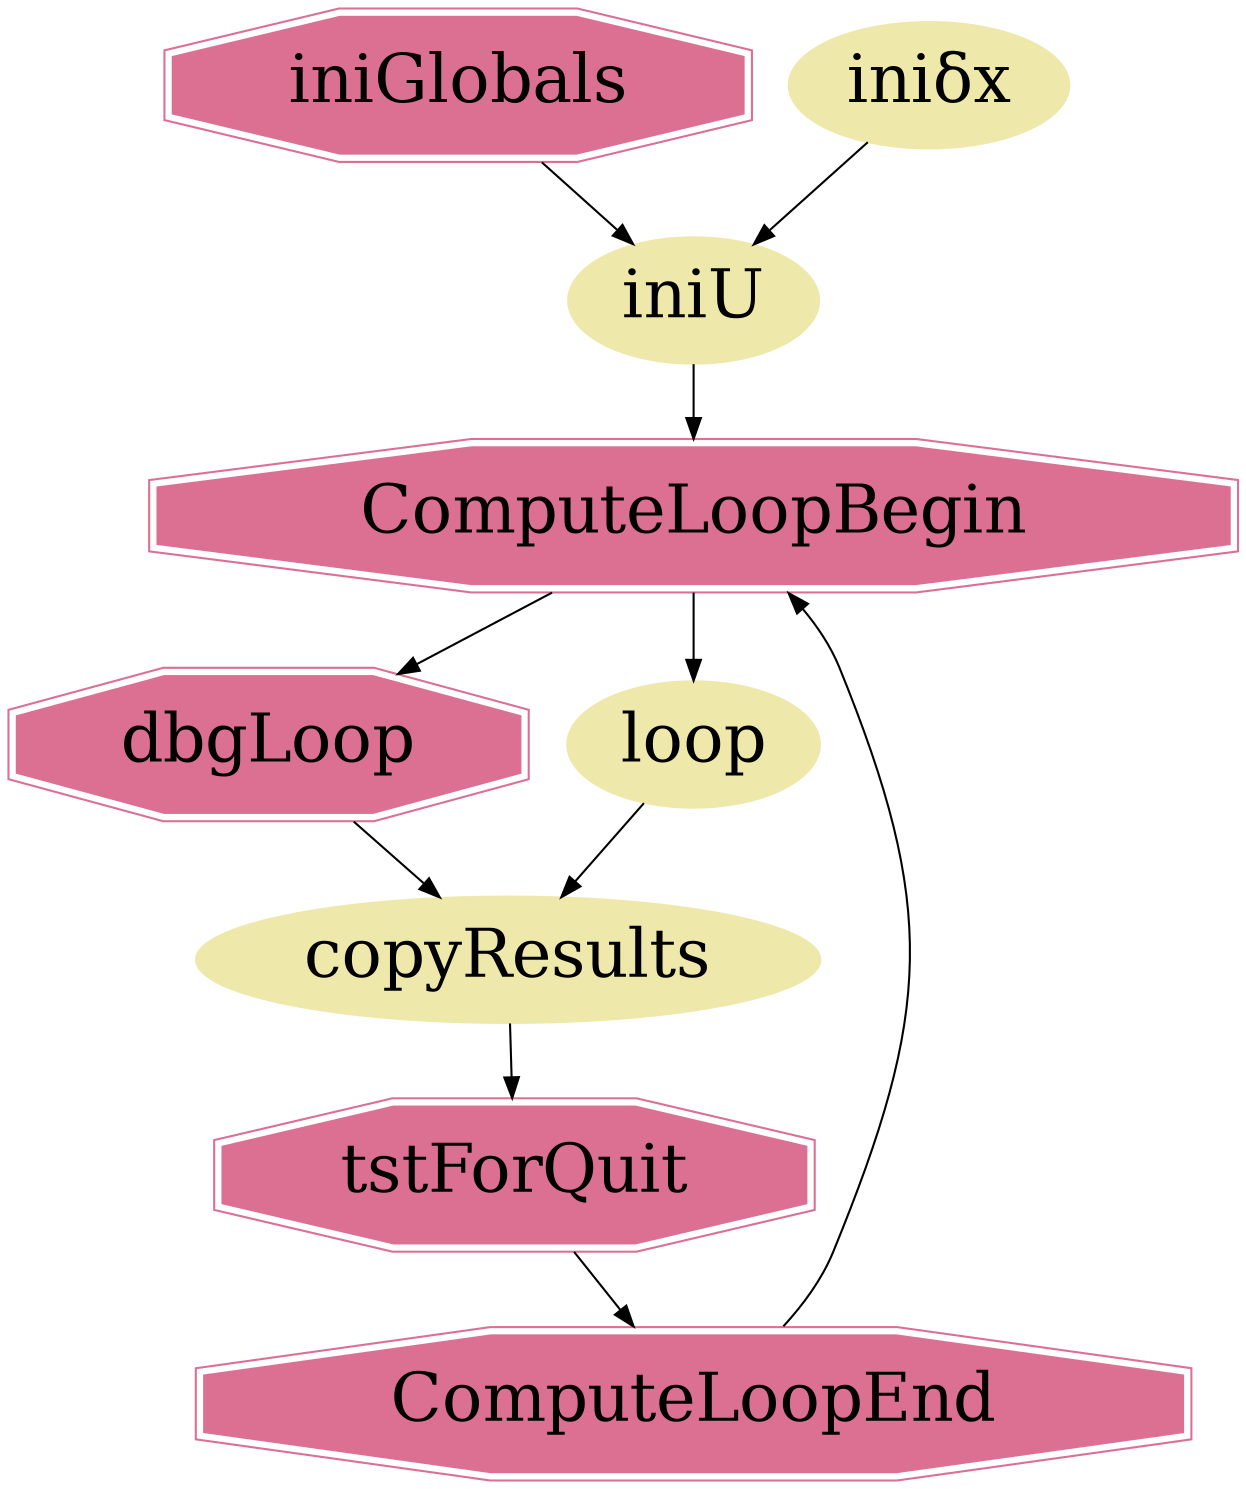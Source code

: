 digraph {
	node_iniGlobals_m5d00 [style=filled, shape=doubleoctagon, color=palevioletred, label="iniGlobals", fontsize=32];
	node_inidtx_m5d00 [style=filled, shape=ellipse, color=palegoldenrod, label="iniδx", fontsize=32];
	node_iniU_m4d00 [style=filled, shape=ellipse, color=palegoldenrod, label="iniU", fontsize=32];
	node_ComputeLoopBegin_0d00 [style=filled, shape=doubleoctagon, color=palevioletred, label="ComputeLoopBegin", fontsize=32];
	node_dbgLoop_1d00 [style=filled, shape=doubleoctagon, color=palevioletred, label="dbgLoop", fontsize=32];
	node_loop_1d00 [style=filled, shape=ellipse, color=palegoldenrod, label="loop", fontsize=32];
	node_copyResults_2d00 [style=filled, shape=ellipse, color=palegoldenrod, label="copyResults", fontsize=32];
	node_tstForQuit_4d00 [style=filled, shape=doubleoctagon, color=palevioletred, label="tstForQuit", fontsize=32];
	node_ComputeLoopEnd_inf [style=filled, shape=doubleoctagon, color=palevioletred, label="ComputeLoopEnd", fontsize=32];

	node_iniGlobals_m5d00 -> node_iniU_m4d00;
	node_inidtx_m5d00 -> node_iniU_m4d00;
	node_iniU_m4d00 -> node_ComputeLoopBegin_0d00;
	node_ComputeLoopBegin_0d00 -> node_dbgLoop_1d00;
	node_ComputeLoopBegin_0d00 -> node_loop_1d00;
	node_dbgLoop_1d00 -> node_copyResults_2d00;
	node_loop_1d00 -> node_copyResults_2d00;
	node_copyResults_2d00 -> node_tstForQuit_4d00;
	node_tstForQuit_4d00 -> node_ComputeLoopEnd_inf;
	node_ComputeLoopEnd_inf -> node_ComputeLoopBegin_0d00;
}
